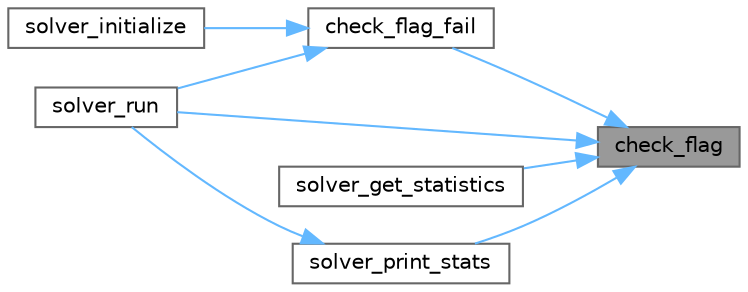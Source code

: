 digraph "check_flag"
{
 // LATEX_PDF_SIZE
  bgcolor="transparent";
  edge [fontname=Helvetica,fontsize=10,labelfontname=Helvetica,labelfontsize=10];
  node [fontname=Helvetica,fontsize=10,shape=box,height=0.2,width=0.4];
  rankdir="RL";
  Node1 [label="check_flag",height=0.2,width=0.4,color="gray40", fillcolor="grey60", style="filled", fontcolor="black",tooltip="Check the return value of a SUNDIALS function."];
  Node1 -> Node2 [dir="back",color="steelblue1",style="solid"];
  Node2 [label="check_flag_fail",height=0.2,width=0.4,color="grey40", fillcolor="white", style="filled",URL="$camp__solver_8c.html#a736da263e758eddff5578b8685edc459",tooltip="Check the return value of a SUNDIALS function and exit on failure."];
  Node2 -> Node3 [dir="back",color="steelblue1",style="solid"];
  Node3 [label="solver_initialize",height=0.2,width=0.4,color="grey40", fillcolor="white", style="filled",URL="$camp__solver_8c.html#a599ffdef916b139a1690bfd41aa386b6",tooltip="Solver initialization."];
  Node2 -> Node4 [dir="back",color="steelblue1",style="solid"];
  Node4 [label="solver_run",height=0.2,width=0.4,color="grey40", fillcolor="white", style="filled",URL="$camp__solver_8c.html#afc5ec8680b419e7ab49530d53a76cee4",tooltip="Solve for a given timestep."];
  Node1 -> Node5 [dir="back",color="steelblue1",style="solid"];
  Node5 [label="solver_get_statistics",height=0.2,width=0.4,color="grey40", fillcolor="white", style="filled",URL="$camp__solver_8c.html#a0de7bd46f75dd8496488b32c4983ec77",tooltip="Get solver statistics after an integration attempt."];
  Node1 -> Node6 [dir="back",color="steelblue1",style="solid"];
  Node6 [label="solver_print_stats",height=0.2,width=0.4,color="grey40", fillcolor="white", style="filled",URL="$camp__solver_8c.html#aa27659e81a1e22c9ab59889e8e7cd341",tooltip="Print solver statistics."];
  Node6 -> Node4 [dir="back",color="steelblue1",style="solid"];
  Node1 -> Node4 [dir="back",color="steelblue1",style="solid"];
}
